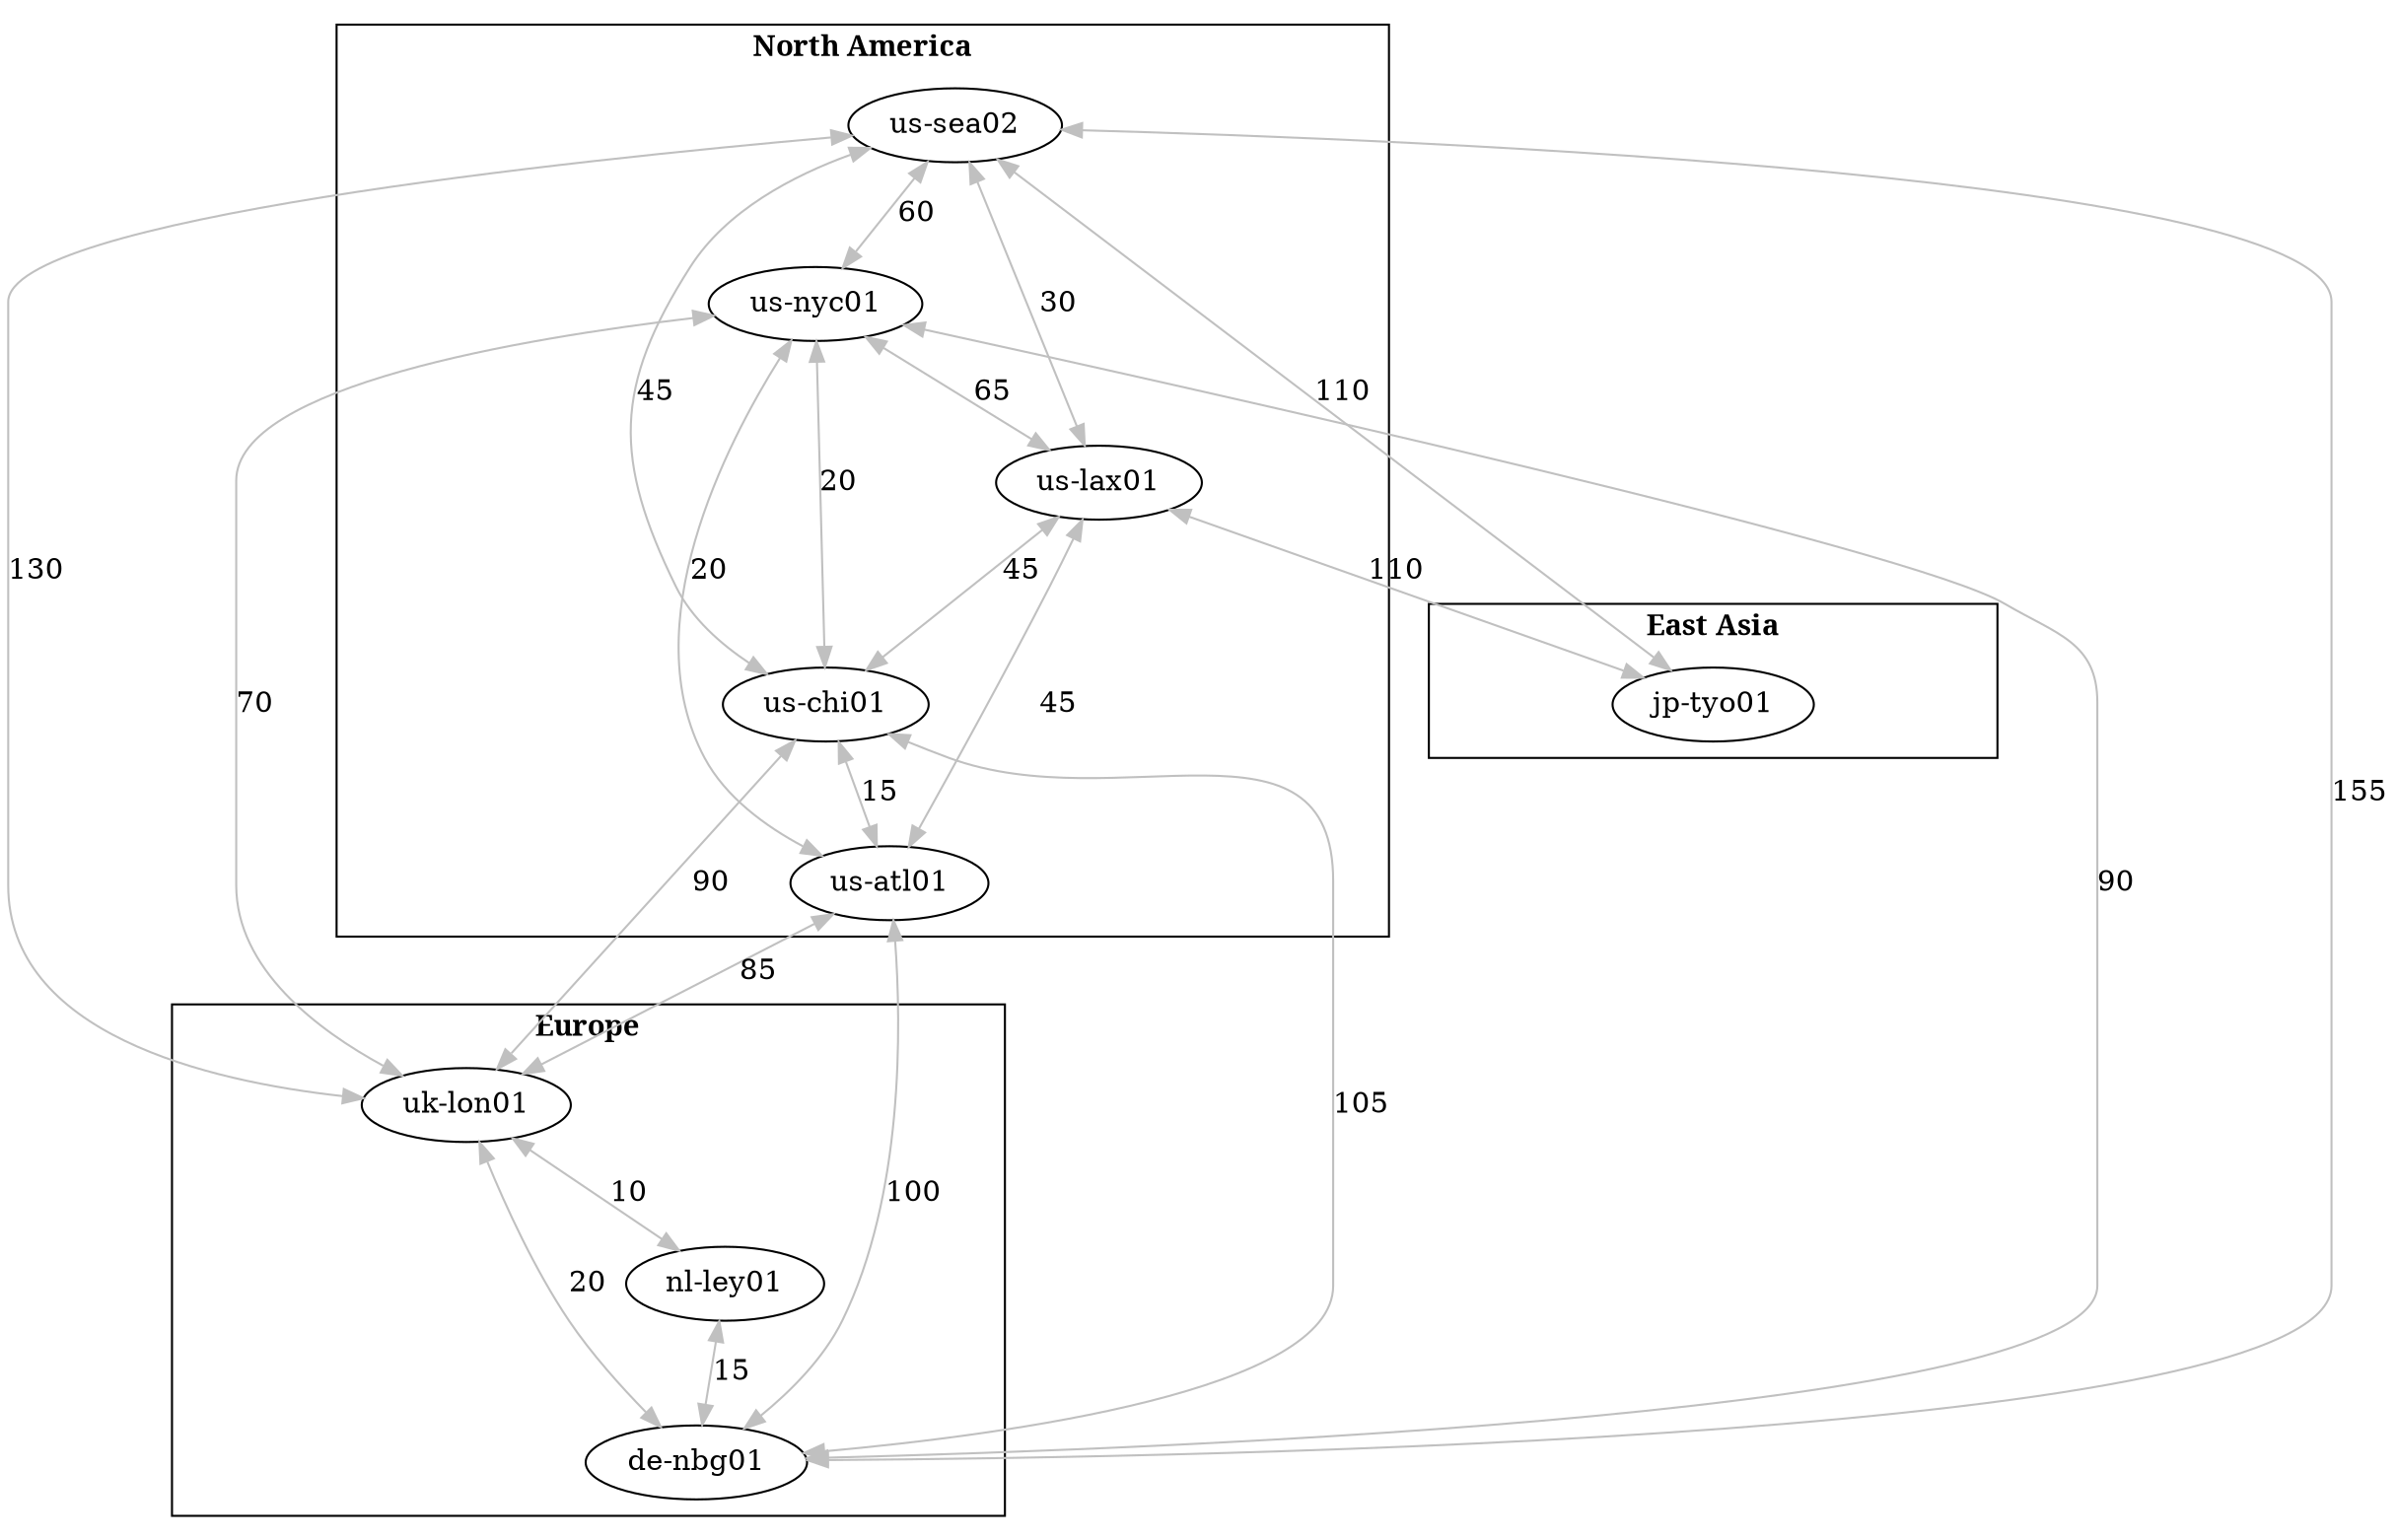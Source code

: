 // AS4242421080 network graph
digraph {
	ratio=0.8
	subgraph "cluster_North America" {
		fontname=bold label="North America"
		"us-lax01" [label="us-lax01"]
		"us-sea02" [label="us-sea02"]
		"us-nyc01" [label="us-nyc01"]
		"us-atl01" [label="us-atl01"]
		"us-chi01" [label="us-chi01"]
	}
	subgraph cluster_Europe {
		fontname=bold label=Europe
		"uk-lon01" [label="uk-lon01"]
		"de-nbg01" [label="de-nbg01"]
		"nl-ley01" [label="nl-ley01"]
	}
	subgraph "cluster_East Asia" {
		fontname=bold label="East Asia"
		"jp-tyo01" [label="jp-tyo01"]
	}
	"us-chi01" -> "de-nbg01" [label=105 color=grey dir=both]
	"nl-ley01" -> "de-nbg01" [label=15 color=grey dir=both]
	"uk-lon01" -> "de-nbg01" [label=20 color=grey dir=both]
	"us-nyc01" -> "de-nbg01" [label=90 color=grey dir=both]
	"us-sea02" -> "de-nbg01" [label=155 color=grey dir=both]
	"us-atl01" -> "de-nbg01" [label=100 color=grey dir=both]
	"us-sea02" -> "jp-tyo01" [label=110 color=grey dir=both]
	"us-lax01" -> "jp-tyo01" [label=110 color=grey dir=both]
	"uk-lon01" -> "nl-ley01" [label=10 color=grey dir=both]
	"us-chi01" -> "uk-lon01" [label=90 color=grey dir=both]
	"us-nyc01" -> "uk-lon01" [label=70 color=grey dir=both]
	"us-sea02" -> "uk-lon01" [label=130 color=grey dir=both]
	"us-atl01" -> "uk-lon01" [label=85 color=grey dir=both]
	"us-chi01" -> "us-atl01" [label=15 color=grey dir=both]
	"us-lax01" -> "us-atl01" [label=45 color=grey dir=both]
	"us-nyc01" -> "us-atl01" [label=20 color=grey dir=both]
	"us-lax01" -> "us-chi01" [label=45 color=grey dir=both]
	"us-nyc01" -> "us-chi01" [label=20 color=grey dir=both]
	"us-sea02" -> "us-chi01" [label=45 color=grey dir=both]
	"us-nyc01" -> "us-lax01" [label=65 color=grey dir=both]
	"us-sea02" -> "us-lax01" [label=30 color=grey dir=both]
	"us-sea02" -> "us-nyc01" [label=60 color=grey dir=both]
}
